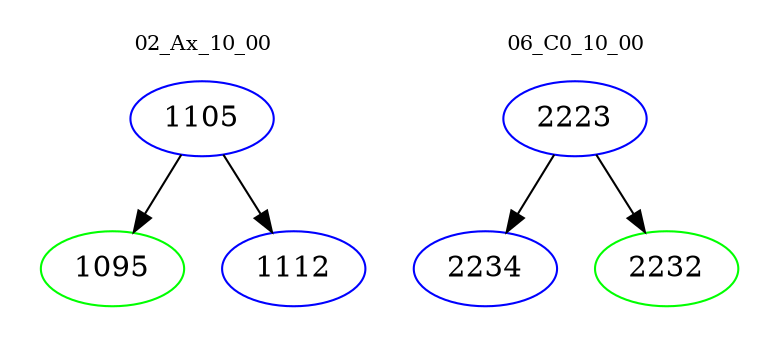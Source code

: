 digraph{
subgraph cluster_0 {
color = white
label = "02_Ax_10_00";
fontsize=10;
T0_1105 [label="1105", color="blue"]
T0_1105 -> T0_1095 [color="black"]
T0_1095 [label="1095", color="green"]
T0_1105 -> T0_1112 [color="black"]
T0_1112 [label="1112", color="blue"]
}
subgraph cluster_1 {
color = white
label = "06_C0_10_00";
fontsize=10;
T1_2223 [label="2223", color="blue"]
T1_2223 -> T1_2234 [color="black"]
T1_2234 [label="2234", color="blue"]
T1_2223 -> T1_2232 [color="black"]
T1_2232 [label="2232", color="green"]
}
}

